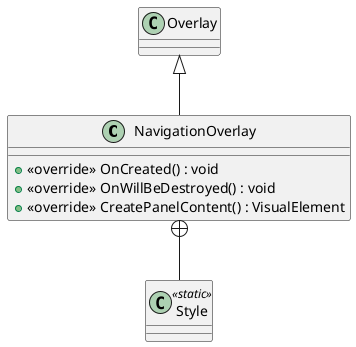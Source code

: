 @startuml
class NavigationOverlay {
    + <<override>> OnCreated() : void
    + <<override>> OnWillBeDestroyed() : void
    + <<override>> CreatePanelContent() : VisualElement
}
class Style <<static>> {
}
Overlay <|-- NavigationOverlay
NavigationOverlay +-- Style
@enduml
